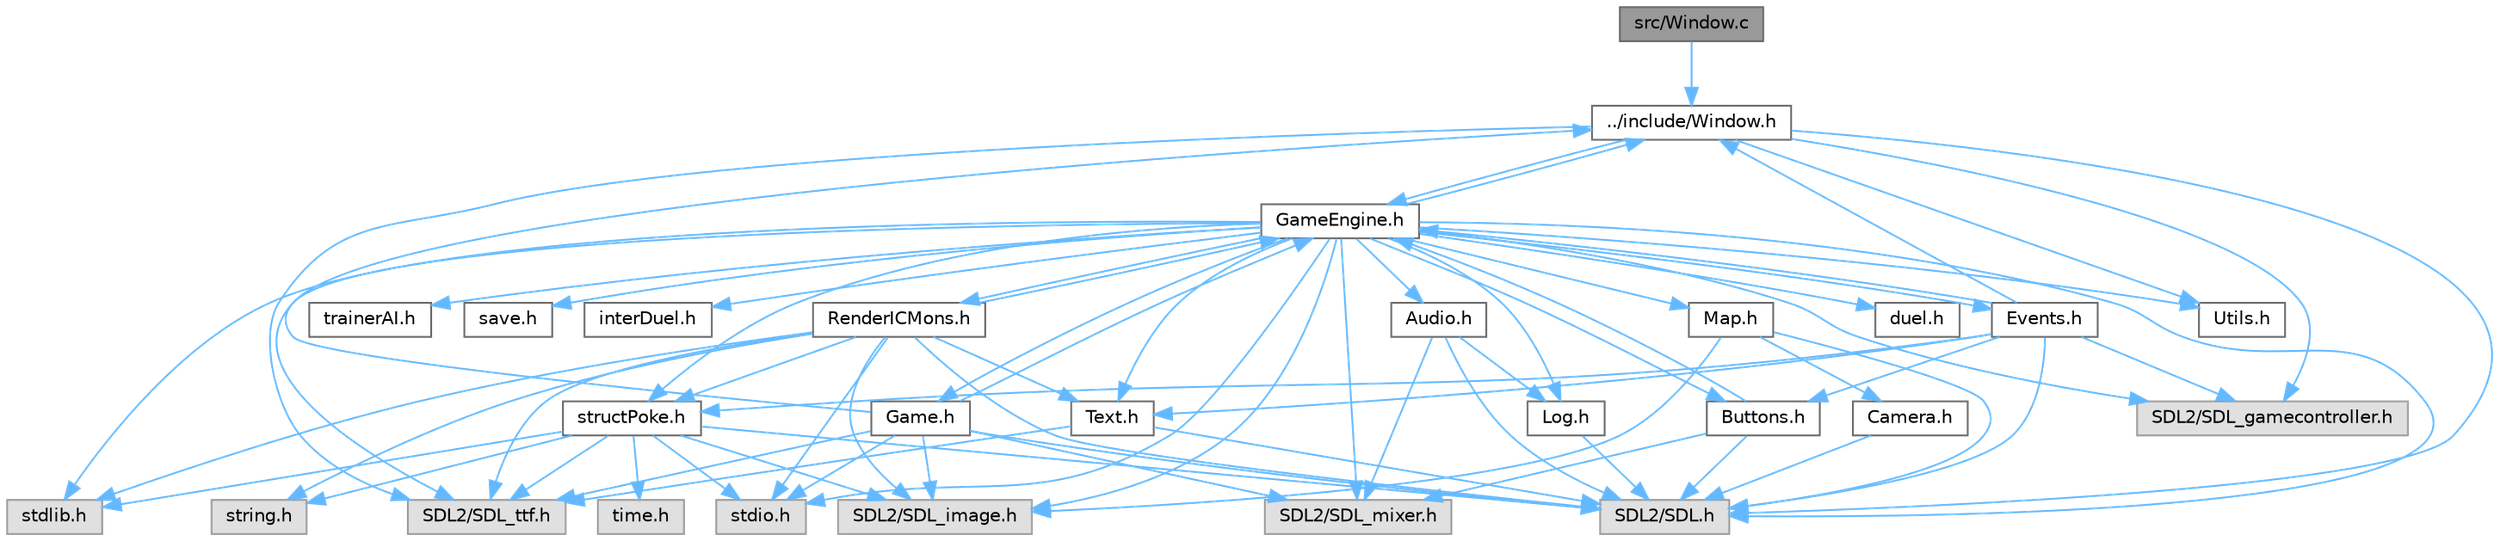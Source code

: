 digraph "src/Window.c"
{
 // LATEX_PDF_SIZE
  bgcolor="transparent";
  edge [fontname=Helvetica,fontsize=10,labelfontname=Helvetica,labelfontsize=10];
  node [fontname=Helvetica,fontsize=10,shape=box,height=0.2,width=0.4];
  Node1 [id="Node000001",label="src/Window.c",height=0.2,width=0.4,color="gray40", fillcolor="grey60", style="filled", fontcolor="black",tooltip=" "];
  Node1 -> Node2 [id="edge1_Node000001_Node000002",color="steelblue1",style="solid",tooltip=" "];
  Node2 [id="Node000002",label="../include/Window.h",height=0.2,width=0.4,color="grey40", fillcolor="white", style="filled",URL="$d3/ded/Window_8h.html",tooltip=" "];
  Node2 -> Node3 [id="edge2_Node000002_Node000003",color="steelblue1",style="solid",tooltip=" "];
  Node3 [id="Node000003",label="SDL2/SDL.h",height=0.2,width=0.4,color="grey60", fillcolor="#E0E0E0", style="filled",tooltip=" "];
  Node2 -> Node4 [id="edge3_Node000002_Node000004",color="steelblue1",style="solid",tooltip=" "];
  Node4 [id="Node000004",label="SDL2/SDL_ttf.h",height=0.2,width=0.4,color="grey60", fillcolor="#E0E0E0", style="filled",tooltip=" "];
  Node2 -> Node5 [id="edge4_Node000002_Node000005",color="steelblue1",style="solid",tooltip=" "];
  Node5 [id="Node000005",label="SDL2/SDL_gamecontroller.h",height=0.2,width=0.4,color="grey60", fillcolor="#E0E0E0", style="filled",tooltip=" "];
  Node2 -> Node6 [id="edge5_Node000002_Node000006",color="steelblue1",style="solid",tooltip=" "];
  Node6 [id="Node000006",label="GameEngine.h",height=0.2,width=0.4,color="grey40", fillcolor="white", style="filled",URL="$d7/d1f/GameEngine_8h.html",tooltip=" "];
  Node6 -> Node3 [id="edge6_Node000006_Node000003",color="steelblue1",style="solid",tooltip=" "];
  Node6 -> Node7 [id="edge7_Node000006_Node000007",color="steelblue1",style="solid",tooltip=" "];
  Node7 [id="Node000007",label="SDL2/SDL_mixer.h",height=0.2,width=0.4,color="grey60", fillcolor="#E0E0E0", style="filled",tooltip=" "];
  Node6 -> Node8 [id="edge8_Node000006_Node000008",color="steelblue1",style="solid",tooltip=" "];
  Node8 [id="Node000008",label="SDL2/SDL_image.h",height=0.2,width=0.4,color="grey60", fillcolor="#E0E0E0", style="filled",tooltip=" "];
  Node6 -> Node4 [id="edge9_Node000006_Node000004",color="steelblue1",style="solid",tooltip=" "];
  Node6 -> Node5 [id="edge10_Node000006_Node000005",color="steelblue1",style="solid",tooltip=" "];
  Node6 -> Node9 [id="edge11_Node000006_Node000009",color="steelblue1",style="solid",tooltip=" "];
  Node9 [id="Node000009",label="stdio.h",height=0.2,width=0.4,color="grey60", fillcolor="#E0E0E0", style="filled",tooltip=" "];
  Node6 -> Node10 [id="edge12_Node000006_Node000010",color="steelblue1",style="solid",tooltip=" "];
  Node10 [id="Node000010",label="stdlib.h",height=0.2,width=0.4,color="grey60", fillcolor="#E0E0E0", style="filled",tooltip=" "];
  Node6 -> Node11 [id="edge13_Node000006_Node000011",color="steelblue1",style="solid",tooltip=" "];
  Node11 [id="Node000011",label="Log.h",height=0.2,width=0.4,color="grey40", fillcolor="white", style="filled",URL="$d1/d45/Log_8h.html",tooltip=" "];
  Node11 -> Node3 [id="edge14_Node000011_Node000003",color="steelblue1",style="solid",tooltip=" "];
  Node6 -> Node12 [id="edge15_Node000006_Node000012",color="steelblue1",style="solid",tooltip=" "];
  Node12 [id="Node000012",label="Audio.h",height=0.2,width=0.4,color="grey40", fillcolor="white", style="filled",URL="$d8/daa/Audio_8h.html",tooltip=" "];
  Node12 -> Node11 [id="edge16_Node000012_Node000011",color="steelblue1",style="solid",tooltip=" "];
  Node12 -> Node7 [id="edge17_Node000012_Node000007",color="steelblue1",style="solid",tooltip=" "];
  Node12 -> Node3 [id="edge18_Node000012_Node000003",color="steelblue1",style="solid",tooltip=" "];
  Node6 -> Node13 [id="edge19_Node000006_Node000013",color="steelblue1",style="solid",tooltip=" "];
  Node13 [id="Node000013",label="Buttons.h",height=0.2,width=0.4,color="grey40", fillcolor="white", style="filled",URL="$d3/d70/Buttons_8h.html",tooltip=" "];
  Node13 -> Node3 [id="edge20_Node000013_Node000003",color="steelblue1",style="solid",tooltip=" "];
  Node13 -> Node7 [id="edge21_Node000013_Node000007",color="steelblue1",style="solid",tooltip=" "];
  Node13 -> Node6 [id="edge22_Node000013_Node000006",color="steelblue1",style="solid",tooltip=" "];
  Node6 -> Node14 [id="edge23_Node000006_Node000014",color="steelblue1",style="solid",tooltip=" "];
  Node14 [id="Node000014",label="structPoke.h",height=0.2,width=0.4,color="grey40", fillcolor="white", style="filled",URL="$da/d71/structPoke_8h.html",tooltip=" "];
  Node14 -> Node9 [id="edge24_Node000014_Node000009",color="steelblue1",style="solid",tooltip=" "];
  Node14 -> Node10 [id="edge25_Node000014_Node000010",color="steelblue1",style="solid",tooltip=" "];
  Node14 -> Node15 [id="edge26_Node000014_Node000015",color="steelblue1",style="solid",tooltip=" "];
  Node15 [id="Node000015",label="time.h",height=0.2,width=0.4,color="grey60", fillcolor="#E0E0E0", style="filled",tooltip=" "];
  Node14 -> Node16 [id="edge27_Node000014_Node000016",color="steelblue1",style="solid",tooltip=" "];
  Node16 [id="Node000016",label="string.h",height=0.2,width=0.4,color="grey60", fillcolor="#E0E0E0", style="filled",tooltip=" "];
  Node14 -> Node3 [id="edge28_Node000014_Node000003",color="steelblue1",style="solid",tooltip=" "];
  Node14 -> Node8 [id="edge29_Node000014_Node000008",color="steelblue1",style="solid",tooltip=" "];
  Node14 -> Node4 [id="edge30_Node000014_Node000004",color="steelblue1",style="solid",tooltip=" "];
  Node6 -> Node17 [id="edge31_Node000006_Node000017",color="steelblue1",style="solid",tooltip=" "];
  Node17 [id="Node000017",label="duel.h",height=0.2,width=0.4,color="grey40", fillcolor="white", style="filled",URL="$d6/d8e/duel_8h.html",tooltip=" "];
  Node6 -> Node18 [id="edge32_Node000006_Node000018",color="steelblue1",style="solid",tooltip=" "];
  Node18 [id="Node000018",label="trainerAI.h",height=0.2,width=0.4,color="grey40", fillcolor="white", style="filled",URL="$df/d27/trainerAI_8h.html",tooltip=" "];
  Node6 -> Node19 [id="edge33_Node000006_Node000019",color="steelblue1",style="solid",tooltip=" "];
  Node19 [id="Node000019",label="save.h",height=0.2,width=0.4,color="grey40", fillcolor="white", style="filled",URL="$d5/d5e/save_8h.html",tooltip=" "];
  Node6 -> Node20 [id="edge34_Node000006_Node000020",color="steelblue1",style="solid",tooltip=" "];
  Node20 [id="Node000020",label="interDuel.h",height=0.2,width=0.4,color="grey40", fillcolor="white", style="filled",URL="$da/d1d/interDuel_8h.html",tooltip=" "];
  Node6 -> Node21 [id="edge35_Node000006_Node000021",color="steelblue1",style="solid",tooltip=" "];
  Node21 [id="Node000021",label="Utils.h",height=0.2,width=0.4,color="grey40", fillcolor="white", style="filled",URL="$d9/ded/Utils_8h.html",tooltip=" "];
  Node6 -> Node22 [id="edge36_Node000006_Node000022",color="steelblue1",style="solid",tooltip=" "];
  Node22 [id="Node000022",label="Text.h",height=0.2,width=0.4,color="grey40", fillcolor="white", style="filled",URL="$d6/d35/Text_8h.html",tooltip=" "];
  Node22 -> Node3 [id="edge37_Node000022_Node000003",color="steelblue1",style="solid",tooltip=" "];
  Node22 -> Node4 [id="edge38_Node000022_Node000004",color="steelblue1",style="solid",tooltip=" "];
  Node6 -> Node2 [id="edge39_Node000006_Node000002",color="steelblue1",style="solid",tooltip=" "];
  Node6 -> Node23 [id="edge40_Node000006_Node000023",color="steelblue1",style="solid",tooltip=" "];
  Node23 [id="Node000023",label="Map.h",height=0.2,width=0.4,color="grey40", fillcolor="white", style="filled",URL="$df/d79/Map_8h.html",tooltip=" "];
  Node23 -> Node3 [id="edge41_Node000023_Node000003",color="steelblue1",style="solid",tooltip=" "];
  Node23 -> Node8 [id="edge42_Node000023_Node000008",color="steelblue1",style="solid",tooltip=" "];
  Node23 -> Node24 [id="edge43_Node000023_Node000024",color="steelblue1",style="solid",tooltip=" "];
  Node24 [id="Node000024",label="Camera.h",height=0.2,width=0.4,color="grey40", fillcolor="white", style="filled",URL="$dd/de4/Camera_8h.html",tooltip=" "];
  Node24 -> Node3 [id="edge44_Node000024_Node000003",color="steelblue1",style="solid",tooltip=" "];
  Node6 -> Node25 [id="edge45_Node000006_Node000025",color="steelblue1",style="solid",tooltip=" "];
  Node25 [id="Node000025",label="Game.h",height=0.2,width=0.4,color="grey40", fillcolor="white", style="filled",URL="$d3/d5f/Game_8h.html",tooltip=" "];
  Node25 -> Node3 [id="edge46_Node000025_Node000003",color="steelblue1",style="solid",tooltip=" "];
  Node25 -> Node7 [id="edge47_Node000025_Node000007",color="steelblue1",style="solid",tooltip=" "];
  Node25 -> Node8 [id="edge48_Node000025_Node000008",color="steelblue1",style="solid",tooltip=" "];
  Node25 -> Node4 [id="edge49_Node000025_Node000004",color="steelblue1",style="solid",tooltip=" "];
  Node25 -> Node9 [id="edge50_Node000025_Node000009",color="steelblue1",style="solid",tooltip=" "];
  Node25 -> Node2 [id="edge51_Node000025_Node000002",color="steelblue1",style="solid",tooltip=" "];
  Node25 -> Node6 [id="edge52_Node000025_Node000006",color="steelblue1",style="solid",tooltip=" "];
  Node6 -> Node26 [id="edge53_Node000006_Node000026",color="steelblue1",style="solid",tooltip=" "];
  Node26 [id="Node000026",label="Events.h",height=0.2,width=0.4,color="grey40", fillcolor="white", style="filled",URL="$d0/dbb/Events_8h.html",tooltip=" "];
  Node26 -> Node6 [id="edge54_Node000026_Node000006",color="steelblue1",style="solid",tooltip=" "];
  Node26 -> Node2 [id="edge55_Node000026_Node000002",color="steelblue1",style="solid",tooltip=" "];
  Node26 -> Node13 [id="edge56_Node000026_Node000013",color="steelblue1",style="solid",tooltip=" "];
  Node26 -> Node22 [id="edge57_Node000026_Node000022",color="steelblue1",style="solid",tooltip=" "];
  Node26 -> Node14 [id="edge58_Node000026_Node000014",color="steelblue1",style="solid",tooltip=" "];
  Node26 -> Node3 [id="edge59_Node000026_Node000003",color="steelblue1",style="solid",tooltip=" "];
  Node26 -> Node5 [id="edge60_Node000026_Node000005",color="steelblue1",style="solid",tooltip=" "];
  Node6 -> Node27 [id="edge61_Node000006_Node000027",color="steelblue1",style="solid",tooltip=" "];
  Node27 [id="Node000027",label="RenderICMons.h",height=0.2,width=0.4,color="grey40", fillcolor="white", style="filled",URL="$d2/d98/RenderICMons_8h.html",tooltip=" "];
  Node27 -> Node3 [id="edge62_Node000027_Node000003",color="steelblue1",style="solid",tooltip=" "];
  Node27 -> Node8 [id="edge63_Node000027_Node000008",color="steelblue1",style="solid",tooltip=" "];
  Node27 -> Node4 [id="edge64_Node000027_Node000004",color="steelblue1",style="solid",tooltip=" "];
  Node27 -> Node9 [id="edge65_Node000027_Node000009",color="steelblue1",style="solid",tooltip=" "];
  Node27 -> Node10 [id="edge66_Node000027_Node000010",color="steelblue1",style="solid",tooltip=" "];
  Node27 -> Node16 [id="edge67_Node000027_Node000016",color="steelblue1",style="solid",tooltip=" "];
  Node27 -> Node6 [id="edge68_Node000027_Node000006",color="steelblue1",style="solid",tooltip=" "];
  Node27 -> Node22 [id="edge69_Node000027_Node000022",color="steelblue1",style="solid",tooltip=" "];
  Node27 -> Node14 [id="edge70_Node000027_Node000014",color="steelblue1",style="solid",tooltip=" "];
  Node2 -> Node21 [id="edge71_Node000002_Node000021",color="steelblue1",style="solid",tooltip=" "];
}
